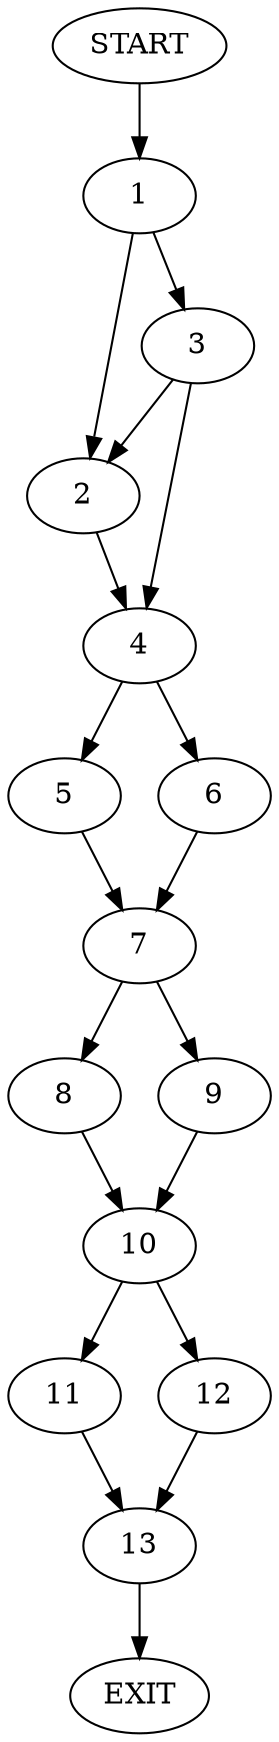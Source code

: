 digraph {
0 [label="START"]
14 [label="EXIT"]
0 -> 1
1 -> 2
1 -> 3
3 -> 4
3 -> 2
2 -> 4
4 -> 5
4 -> 6
5 -> 7
6 -> 7
7 -> 8
7 -> 9
9 -> 10
8 -> 10
10 -> 11
10 -> 12
11 -> 13
12 -> 13
13 -> 14
}
